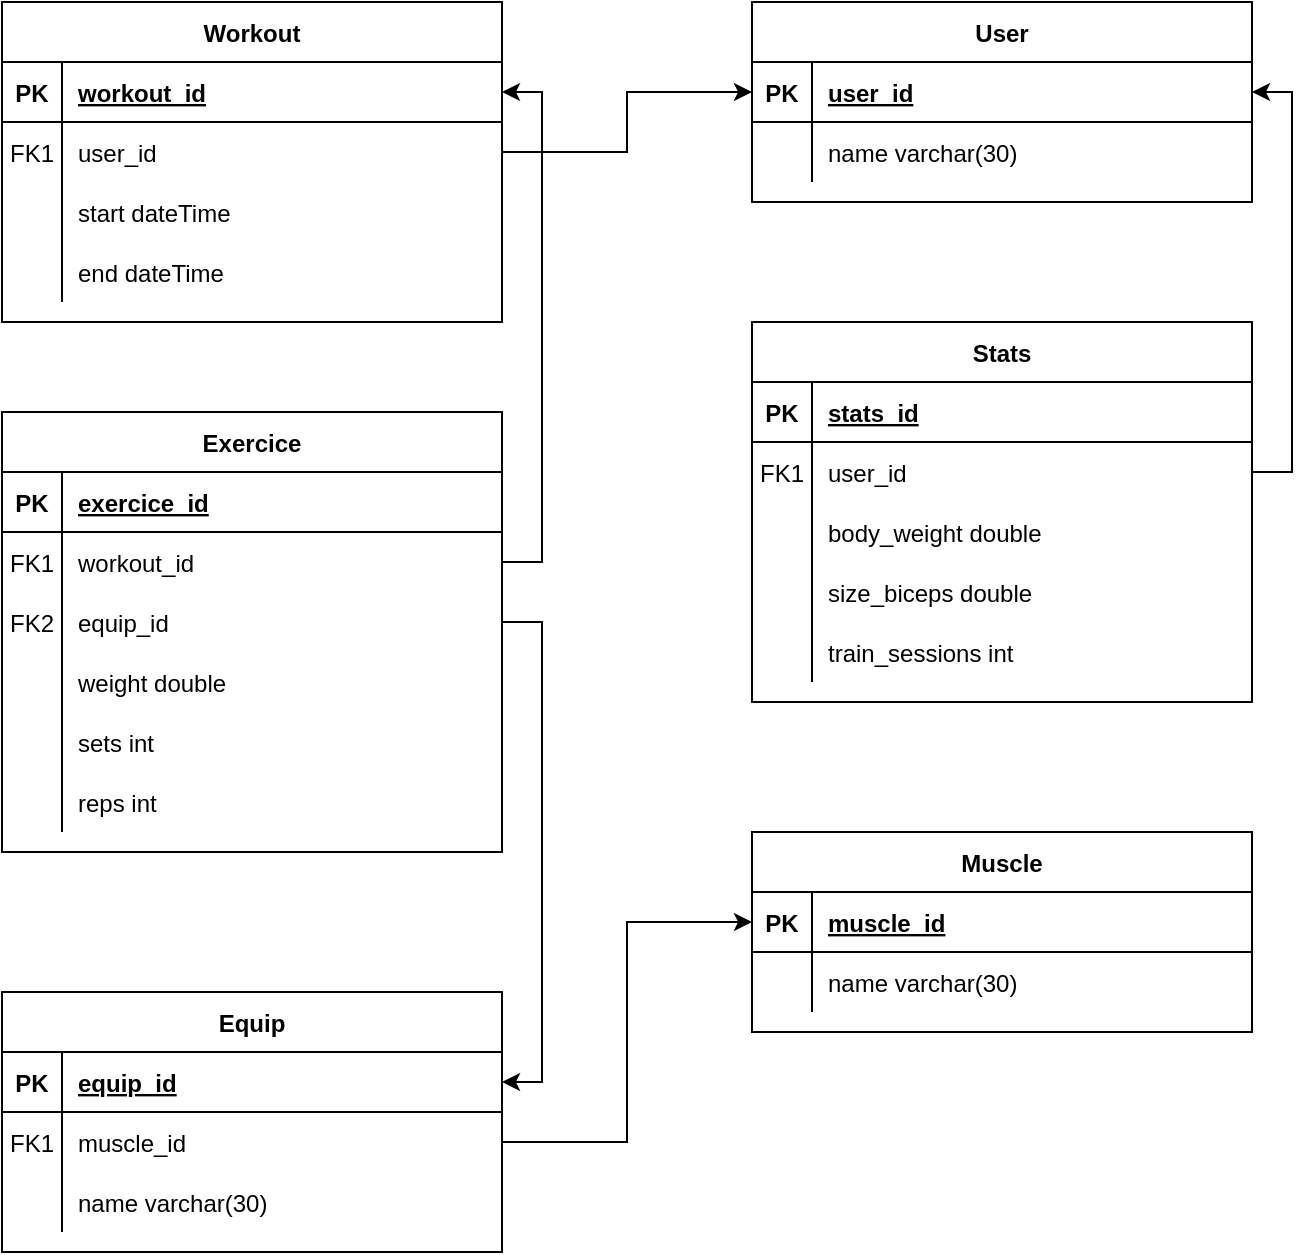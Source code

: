 <mxfile version="24.7.1" type="device">
  <diagram id="R2lEEEUBdFMjLlhIrx00" name="Page-1">
    <mxGraphModel dx="830" dy="505" grid="1" gridSize="10" guides="1" tooltips="1" connect="1" arrows="1" fold="1" page="1" pageScale="1" pageWidth="850" pageHeight="1100" math="0" shadow="0" extFonts="Permanent Marker^https://fonts.googleapis.com/css?family=Permanent+Marker">
      <root>
        <mxCell id="0" />
        <mxCell id="1" parent="0" />
        <mxCell id="C-vyLk0tnHw3VtMMgP7b-23" value="Equip" style="shape=table;startSize=30;container=1;collapsible=1;childLayout=tableLayout;fixedRows=1;rowLines=0;fontStyle=1;align=center;resizeLast=1;" parent="1" vertex="1">
          <mxGeometry x="50" y="530" width="250" height="130" as="geometry" />
        </mxCell>
        <mxCell id="C-vyLk0tnHw3VtMMgP7b-24" value="" style="shape=partialRectangle;collapsible=0;dropTarget=0;pointerEvents=0;fillColor=none;points=[[0,0.5],[1,0.5]];portConstraint=eastwest;top=0;left=0;right=0;bottom=1;" parent="C-vyLk0tnHw3VtMMgP7b-23" vertex="1">
          <mxGeometry y="30" width="250" height="30" as="geometry" />
        </mxCell>
        <mxCell id="C-vyLk0tnHw3VtMMgP7b-25" value="PK" style="shape=partialRectangle;overflow=hidden;connectable=0;fillColor=none;top=0;left=0;bottom=0;right=0;fontStyle=1;" parent="C-vyLk0tnHw3VtMMgP7b-24" vertex="1">
          <mxGeometry width="30" height="30" as="geometry">
            <mxRectangle width="30" height="30" as="alternateBounds" />
          </mxGeometry>
        </mxCell>
        <mxCell id="C-vyLk0tnHw3VtMMgP7b-26" value="equip_id" style="shape=partialRectangle;overflow=hidden;connectable=0;fillColor=none;top=0;left=0;bottom=0;right=0;align=left;spacingLeft=6;fontStyle=5;" parent="C-vyLk0tnHw3VtMMgP7b-24" vertex="1">
          <mxGeometry x="30" width="220" height="30" as="geometry">
            <mxRectangle width="220" height="30" as="alternateBounds" />
          </mxGeometry>
        </mxCell>
        <mxCell id="KveuEPVgGUg5Liwn1G_b-1" style="shape=partialRectangle;collapsible=0;dropTarget=0;pointerEvents=0;fillColor=none;points=[[0,0.5],[1,0.5]];portConstraint=eastwest;top=0;left=0;right=0;bottom=0;" vertex="1" parent="C-vyLk0tnHw3VtMMgP7b-23">
          <mxGeometry y="60" width="250" height="30" as="geometry" />
        </mxCell>
        <mxCell id="KveuEPVgGUg5Liwn1G_b-2" value="FK1" style="shape=partialRectangle;overflow=hidden;connectable=0;fillColor=none;top=0;left=0;bottom=0;right=0;" vertex="1" parent="KveuEPVgGUg5Liwn1G_b-1">
          <mxGeometry width="30" height="30" as="geometry">
            <mxRectangle width="30" height="30" as="alternateBounds" />
          </mxGeometry>
        </mxCell>
        <mxCell id="KveuEPVgGUg5Liwn1G_b-3" value="muscle_id" style="shape=partialRectangle;overflow=hidden;connectable=0;fillColor=none;top=0;left=0;bottom=0;right=0;align=left;spacingLeft=6;" vertex="1" parent="KveuEPVgGUg5Liwn1G_b-1">
          <mxGeometry x="30" width="220" height="30" as="geometry">
            <mxRectangle width="220" height="30" as="alternateBounds" />
          </mxGeometry>
        </mxCell>
        <mxCell id="C-vyLk0tnHw3VtMMgP7b-27" value="" style="shape=partialRectangle;collapsible=0;dropTarget=0;pointerEvents=0;fillColor=none;points=[[0,0.5],[1,0.5]];portConstraint=eastwest;top=0;left=0;right=0;bottom=0;" parent="C-vyLk0tnHw3VtMMgP7b-23" vertex="1">
          <mxGeometry y="90" width="250" height="30" as="geometry" />
        </mxCell>
        <mxCell id="C-vyLk0tnHw3VtMMgP7b-28" value="" style="shape=partialRectangle;overflow=hidden;connectable=0;fillColor=none;top=0;left=0;bottom=0;right=0;" parent="C-vyLk0tnHw3VtMMgP7b-27" vertex="1">
          <mxGeometry width="30" height="30" as="geometry">
            <mxRectangle width="30" height="30" as="alternateBounds" />
          </mxGeometry>
        </mxCell>
        <mxCell id="C-vyLk0tnHw3VtMMgP7b-29" value="name varchar(30)" style="shape=partialRectangle;overflow=hidden;connectable=0;fillColor=none;top=0;left=0;bottom=0;right=0;align=left;spacingLeft=6;" parent="C-vyLk0tnHw3VtMMgP7b-27" vertex="1">
          <mxGeometry x="30" width="220" height="30" as="geometry">
            <mxRectangle width="220" height="30" as="alternateBounds" />
          </mxGeometry>
        </mxCell>
        <mxCell id="KveuEPVgGUg5Liwn1G_b-4" value="User" style="shape=table;startSize=30;container=1;collapsible=1;childLayout=tableLayout;fixedRows=1;rowLines=0;fontStyle=1;align=center;resizeLast=1;" vertex="1" parent="1">
          <mxGeometry x="425" y="35" width="250" height="100" as="geometry" />
        </mxCell>
        <mxCell id="KveuEPVgGUg5Liwn1G_b-5" value="" style="shape=partialRectangle;collapsible=0;dropTarget=0;pointerEvents=0;fillColor=none;points=[[0,0.5],[1,0.5]];portConstraint=eastwest;top=0;left=0;right=0;bottom=1;" vertex="1" parent="KveuEPVgGUg5Liwn1G_b-4">
          <mxGeometry y="30" width="250" height="30" as="geometry" />
        </mxCell>
        <mxCell id="KveuEPVgGUg5Liwn1G_b-6" value="PK" style="shape=partialRectangle;overflow=hidden;connectable=0;fillColor=none;top=0;left=0;bottom=0;right=0;fontStyle=1;" vertex="1" parent="KveuEPVgGUg5Liwn1G_b-5">
          <mxGeometry width="30" height="30" as="geometry">
            <mxRectangle width="30" height="30" as="alternateBounds" />
          </mxGeometry>
        </mxCell>
        <mxCell id="KveuEPVgGUg5Liwn1G_b-7" value="user_id" style="shape=partialRectangle;overflow=hidden;connectable=0;fillColor=none;top=0;left=0;bottom=0;right=0;align=left;spacingLeft=6;fontStyle=5;" vertex="1" parent="KveuEPVgGUg5Liwn1G_b-5">
          <mxGeometry x="30" width="220" height="30" as="geometry">
            <mxRectangle width="220" height="30" as="alternateBounds" />
          </mxGeometry>
        </mxCell>
        <mxCell id="KveuEPVgGUg5Liwn1G_b-8" value="" style="shape=partialRectangle;collapsible=0;dropTarget=0;pointerEvents=0;fillColor=none;points=[[0,0.5],[1,0.5]];portConstraint=eastwest;top=0;left=0;right=0;bottom=0;" vertex="1" parent="KveuEPVgGUg5Liwn1G_b-4">
          <mxGeometry y="60" width="250" height="30" as="geometry" />
        </mxCell>
        <mxCell id="KveuEPVgGUg5Liwn1G_b-9" value="" style="shape=partialRectangle;overflow=hidden;connectable=0;fillColor=none;top=0;left=0;bottom=0;right=0;" vertex="1" parent="KveuEPVgGUg5Liwn1G_b-8">
          <mxGeometry width="30" height="30" as="geometry">
            <mxRectangle width="30" height="30" as="alternateBounds" />
          </mxGeometry>
        </mxCell>
        <mxCell id="KveuEPVgGUg5Liwn1G_b-10" value="name varchar(30)" style="shape=partialRectangle;overflow=hidden;connectable=0;fillColor=none;top=0;left=0;bottom=0;right=0;align=left;spacingLeft=6;" vertex="1" parent="KveuEPVgGUg5Liwn1G_b-8">
          <mxGeometry x="30" width="220" height="30" as="geometry">
            <mxRectangle width="220" height="30" as="alternateBounds" />
          </mxGeometry>
        </mxCell>
        <mxCell id="KveuEPVgGUg5Liwn1G_b-14" value="Workout" style="shape=table;startSize=30;container=1;collapsible=1;childLayout=tableLayout;fixedRows=1;rowLines=0;fontStyle=1;align=center;resizeLast=1;" vertex="1" parent="1">
          <mxGeometry x="50" y="35" width="250" height="160" as="geometry" />
        </mxCell>
        <mxCell id="KveuEPVgGUg5Liwn1G_b-15" value="" style="shape=partialRectangle;collapsible=0;dropTarget=0;pointerEvents=0;fillColor=none;points=[[0,0.5],[1,0.5]];portConstraint=eastwest;top=0;left=0;right=0;bottom=1;" vertex="1" parent="KveuEPVgGUg5Liwn1G_b-14">
          <mxGeometry y="30" width="250" height="30" as="geometry" />
        </mxCell>
        <mxCell id="KveuEPVgGUg5Liwn1G_b-16" value="PK" style="shape=partialRectangle;overflow=hidden;connectable=0;fillColor=none;top=0;left=0;bottom=0;right=0;fontStyle=1;" vertex="1" parent="KveuEPVgGUg5Liwn1G_b-15">
          <mxGeometry width="30" height="30" as="geometry">
            <mxRectangle width="30" height="30" as="alternateBounds" />
          </mxGeometry>
        </mxCell>
        <mxCell id="KveuEPVgGUg5Liwn1G_b-17" value="workout_id" style="shape=partialRectangle;overflow=hidden;connectable=0;fillColor=none;top=0;left=0;bottom=0;right=0;align=left;spacingLeft=6;fontStyle=5;" vertex="1" parent="KveuEPVgGUg5Liwn1G_b-15">
          <mxGeometry x="30" width="220" height="30" as="geometry">
            <mxRectangle width="220" height="30" as="alternateBounds" />
          </mxGeometry>
        </mxCell>
        <mxCell id="KveuEPVgGUg5Liwn1G_b-21" style="shape=partialRectangle;collapsible=0;dropTarget=0;pointerEvents=0;fillColor=none;points=[[0,0.5],[1,0.5]];portConstraint=eastwest;top=0;left=0;right=0;bottom=0;" vertex="1" parent="KveuEPVgGUg5Liwn1G_b-14">
          <mxGeometry y="60" width="250" height="30" as="geometry" />
        </mxCell>
        <mxCell id="KveuEPVgGUg5Liwn1G_b-22" value="FK1" style="shape=partialRectangle;overflow=hidden;connectable=0;fillColor=none;top=0;left=0;bottom=0;right=0;" vertex="1" parent="KveuEPVgGUg5Liwn1G_b-21">
          <mxGeometry width="30" height="30" as="geometry">
            <mxRectangle width="30" height="30" as="alternateBounds" />
          </mxGeometry>
        </mxCell>
        <mxCell id="KveuEPVgGUg5Liwn1G_b-23" value="user_id" style="shape=partialRectangle;overflow=hidden;connectable=0;fillColor=none;top=0;left=0;bottom=0;right=0;align=left;spacingLeft=6;" vertex="1" parent="KveuEPVgGUg5Liwn1G_b-21">
          <mxGeometry x="30" width="220" height="30" as="geometry">
            <mxRectangle width="220" height="30" as="alternateBounds" />
          </mxGeometry>
        </mxCell>
        <mxCell id="KveuEPVgGUg5Liwn1G_b-66" style="shape=partialRectangle;collapsible=0;dropTarget=0;pointerEvents=0;fillColor=none;points=[[0,0.5],[1,0.5]];portConstraint=eastwest;top=0;left=0;right=0;bottom=0;" vertex="1" parent="KveuEPVgGUg5Liwn1G_b-14">
          <mxGeometry y="90" width="250" height="30" as="geometry" />
        </mxCell>
        <mxCell id="KveuEPVgGUg5Liwn1G_b-67" style="shape=partialRectangle;overflow=hidden;connectable=0;fillColor=none;top=0;left=0;bottom=0;right=0;" vertex="1" parent="KveuEPVgGUg5Liwn1G_b-66">
          <mxGeometry width="30" height="30" as="geometry">
            <mxRectangle width="30" height="30" as="alternateBounds" />
          </mxGeometry>
        </mxCell>
        <mxCell id="KveuEPVgGUg5Liwn1G_b-68" value="start dateTime" style="shape=partialRectangle;overflow=hidden;connectable=0;fillColor=none;top=0;left=0;bottom=0;right=0;align=left;spacingLeft=6;" vertex="1" parent="KveuEPVgGUg5Liwn1G_b-66">
          <mxGeometry x="30" width="220" height="30" as="geometry">
            <mxRectangle width="220" height="30" as="alternateBounds" />
          </mxGeometry>
        </mxCell>
        <mxCell id="KveuEPVgGUg5Liwn1G_b-69" style="shape=partialRectangle;collapsible=0;dropTarget=0;pointerEvents=0;fillColor=none;points=[[0,0.5],[1,0.5]];portConstraint=eastwest;top=0;left=0;right=0;bottom=0;" vertex="1" parent="KveuEPVgGUg5Liwn1G_b-14">
          <mxGeometry y="120" width="250" height="30" as="geometry" />
        </mxCell>
        <mxCell id="KveuEPVgGUg5Liwn1G_b-70" style="shape=partialRectangle;overflow=hidden;connectable=0;fillColor=none;top=0;left=0;bottom=0;right=0;" vertex="1" parent="KveuEPVgGUg5Liwn1G_b-69">
          <mxGeometry width="30" height="30" as="geometry">
            <mxRectangle width="30" height="30" as="alternateBounds" />
          </mxGeometry>
        </mxCell>
        <mxCell id="KveuEPVgGUg5Liwn1G_b-71" value="end dateTime" style="shape=partialRectangle;overflow=hidden;connectable=0;fillColor=none;top=0;left=0;bottom=0;right=0;align=left;spacingLeft=6;" vertex="1" parent="KveuEPVgGUg5Liwn1G_b-69">
          <mxGeometry x="30" width="220" height="30" as="geometry">
            <mxRectangle width="220" height="30" as="alternateBounds" />
          </mxGeometry>
        </mxCell>
        <mxCell id="KveuEPVgGUg5Liwn1G_b-27" style="edgeStyle=orthogonalEdgeStyle;rounded=0;orthogonalLoop=1;jettySize=auto;html=1;exitX=0;exitY=0.5;exitDx=0;exitDy=0;entryX=0;entryY=0.5;entryDx=0;entryDy=0;" edge="1" parent="1" source="KveuEPVgGUg5Liwn1G_b-18" target="C-vyLk0tnHw3VtMMgP7b-24">
          <mxGeometry relative="1" as="geometry" />
        </mxCell>
        <mxCell id="KveuEPVgGUg5Liwn1G_b-28" style="edgeStyle=orthogonalEdgeStyle;rounded=0;orthogonalLoop=1;jettySize=auto;html=1;exitX=1;exitY=0.5;exitDx=0;exitDy=0;entryX=0;entryY=0.5;entryDx=0;entryDy=0;" edge="1" parent="1" source="KveuEPVgGUg5Liwn1G_b-21" target="KveuEPVgGUg5Liwn1G_b-5">
          <mxGeometry relative="1" as="geometry" />
        </mxCell>
        <mxCell id="KveuEPVgGUg5Liwn1G_b-29" value="Stats" style="shape=table;startSize=30;container=1;collapsible=1;childLayout=tableLayout;fixedRows=1;rowLines=0;fontStyle=1;align=center;resizeLast=1;" vertex="1" parent="1">
          <mxGeometry x="425" y="195" width="250" height="190" as="geometry">
            <mxRectangle x="425" y="195" width="70" height="30" as="alternateBounds" />
          </mxGeometry>
        </mxCell>
        <mxCell id="KveuEPVgGUg5Liwn1G_b-30" value="" style="shape=partialRectangle;collapsible=0;dropTarget=0;pointerEvents=0;fillColor=none;points=[[0,0.5],[1,0.5]];portConstraint=eastwest;top=0;left=0;right=0;bottom=1;" vertex="1" parent="KveuEPVgGUg5Liwn1G_b-29">
          <mxGeometry y="30" width="250" height="30" as="geometry" />
        </mxCell>
        <mxCell id="KveuEPVgGUg5Liwn1G_b-31" value="PK" style="shape=partialRectangle;overflow=hidden;connectable=0;fillColor=none;top=0;left=0;bottom=0;right=0;fontStyle=1;" vertex="1" parent="KveuEPVgGUg5Liwn1G_b-30">
          <mxGeometry width="30" height="30" as="geometry">
            <mxRectangle width="30" height="30" as="alternateBounds" />
          </mxGeometry>
        </mxCell>
        <mxCell id="KveuEPVgGUg5Liwn1G_b-32" value="stats_id" style="shape=partialRectangle;overflow=hidden;connectable=0;fillColor=none;top=0;left=0;bottom=0;right=0;align=left;spacingLeft=6;fontStyle=5;" vertex="1" parent="KveuEPVgGUg5Liwn1G_b-30">
          <mxGeometry x="30" width="220" height="30" as="geometry">
            <mxRectangle width="220" height="30" as="alternateBounds" />
          </mxGeometry>
        </mxCell>
        <mxCell id="KveuEPVgGUg5Liwn1G_b-36" style="shape=partialRectangle;collapsible=0;dropTarget=0;pointerEvents=0;fillColor=none;points=[[0,0.5],[1,0.5]];portConstraint=eastwest;top=0;left=0;right=0;bottom=0;" vertex="1" parent="KveuEPVgGUg5Liwn1G_b-29">
          <mxGeometry y="60" width="250" height="30" as="geometry" />
        </mxCell>
        <mxCell id="KveuEPVgGUg5Liwn1G_b-37" value="FK1" style="shape=partialRectangle;overflow=hidden;connectable=0;fillColor=none;top=0;left=0;bottom=0;right=0;" vertex="1" parent="KveuEPVgGUg5Liwn1G_b-36">
          <mxGeometry width="30" height="30" as="geometry">
            <mxRectangle width="30" height="30" as="alternateBounds" />
          </mxGeometry>
        </mxCell>
        <mxCell id="KveuEPVgGUg5Liwn1G_b-38" value="user_id" style="shape=partialRectangle;overflow=hidden;connectable=0;fillColor=none;top=0;left=0;bottom=0;right=0;align=left;spacingLeft=6;" vertex="1" parent="KveuEPVgGUg5Liwn1G_b-36">
          <mxGeometry x="30" width="220" height="30" as="geometry">
            <mxRectangle width="220" height="30" as="alternateBounds" />
          </mxGeometry>
        </mxCell>
        <mxCell id="KveuEPVgGUg5Liwn1G_b-39" style="shape=partialRectangle;collapsible=0;dropTarget=0;pointerEvents=0;fillColor=none;points=[[0,0.5],[1,0.5]];portConstraint=eastwest;top=0;left=0;right=0;bottom=0;" vertex="1" parent="KveuEPVgGUg5Liwn1G_b-29">
          <mxGeometry y="90" width="250" height="30" as="geometry" />
        </mxCell>
        <mxCell id="KveuEPVgGUg5Liwn1G_b-40" style="shape=partialRectangle;overflow=hidden;connectable=0;fillColor=none;top=0;left=0;bottom=0;right=0;" vertex="1" parent="KveuEPVgGUg5Liwn1G_b-39">
          <mxGeometry width="30" height="30" as="geometry">
            <mxRectangle width="30" height="30" as="alternateBounds" />
          </mxGeometry>
        </mxCell>
        <mxCell id="KveuEPVgGUg5Liwn1G_b-41" value="body_weight double" style="shape=partialRectangle;overflow=hidden;connectable=0;fillColor=none;top=0;left=0;bottom=0;right=0;align=left;spacingLeft=6;" vertex="1" parent="KveuEPVgGUg5Liwn1G_b-39">
          <mxGeometry x="30" width="220" height="30" as="geometry">
            <mxRectangle width="220" height="30" as="alternateBounds" />
          </mxGeometry>
        </mxCell>
        <mxCell id="KveuEPVgGUg5Liwn1G_b-43" style="shape=partialRectangle;collapsible=0;dropTarget=0;pointerEvents=0;fillColor=none;points=[[0,0.5],[1,0.5]];portConstraint=eastwest;top=0;left=0;right=0;bottom=0;" vertex="1" parent="KveuEPVgGUg5Liwn1G_b-29">
          <mxGeometry y="120" width="250" height="30" as="geometry" />
        </mxCell>
        <mxCell id="KveuEPVgGUg5Liwn1G_b-44" style="shape=partialRectangle;overflow=hidden;connectable=0;fillColor=none;top=0;left=0;bottom=0;right=0;" vertex="1" parent="KveuEPVgGUg5Liwn1G_b-43">
          <mxGeometry width="30" height="30" as="geometry">
            <mxRectangle width="30" height="30" as="alternateBounds" />
          </mxGeometry>
        </mxCell>
        <mxCell id="KveuEPVgGUg5Liwn1G_b-45" value="size_biceps double" style="shape=partialRectangle;overflow=hidden;connectable=0;fillColor=none;top=0;left=0;bottom=0;right=0;align=left;spacingLeft=6;" vertex="1" parent="KveuEPVgGUg5Liwn1G_b-43">
          <mxGeometry x="30" width="220" height="30" as="geometry">
            <mxRectangle width="220" height="30" as="alternateBounds" />
          </mxGeometry>
        </mxCell>
        <mxCell id="KveuEPVgGUg5Liwn1G_b-46" style="shape=partialRectangle;collapsible=0;dropTarget=0;pointerEvents=0;fillColor=none;points=[[0,0.5],[1,0.5]];portConstraint=eastwest;top=0;left=0;right=0;bottom=0;" vertex="1" parent="KveuEPVgGUg5Liwn1G_b-29">
          <mxGeometry y="150" width="250" height="30" as="geometry" />
        </mxCell>
        <mxCell id="KveuEPVgGUg5Liwn1G_b-47" style="shape=partialRectangle;overflow=hidden;connectable=0;fillColor=none;top=0;left=0;bottom=0;right=0;" vertex="1" parent="KveuEPVgGUg5Liwn1G_b-46">
          <mxGeometry width="30" height="30" as="geometry">
            <mxRectangle width="30" height="30" as="alternateBounds" />
          </mxGeometry>
        </mxCell>
        <mxCell id="KveuEPVgGUg5Liwn1G_b-48" value="train_sessions int" style="shape=partialRectangle;overflow=hidden;connectable=0;fillColor=none;top=0;left=0;bottom=0;right=0;align=left;spacingLeft=6;" vertex="1" parent="KveuEPVgGUg5Liwn1G_b-46">
          <mxGeometry x="30" width="220" height="30" as="geometry">
            <mxRectangle width="220" height="30" as="alternateBounds" />
          </mxGeometry>
        </mxCell>
        <mxCell id="KveuEPVgGUg5Liwn1G_b-42" style="edgeStyle=orthogonalEdgeStyle;rounded=0;orthogonalLoop=1;jettySize=auto;html=1;exitX=1;exitY=0.5;exitDx=0;exitDy=0;entryX=1;entryY=0.5;entryDx=0;entryDy=0;" edge="1" parent="1" source="KveuEPVgGUg5Liwn1G_b-36" target="KveuEPVgGUg5Liwn1G_b-5">
          <mxGeometry relative="1" as="geometry" />
        </mxCell>
        <mxCell id="KveuEPVgGUg5Liwn1G_b-52" value="Exercice" style="shape=table;startSize=30;container=1;collapsible=1;childLayout=tableLayout;fixedRows=1;rowLines=0;fontStyle=1;align=center;resizeLast=1;" vertex="1" parent="1">
          <mxGeometry x="50" y="240" width="250" height="220" as="geometry" />
        </mxCell>
        <mxCell id="KveuEPVgGUg5Liwn1G_b-53" value="" style="shape=partialRectangle;collapsible=0;dropTarget=0;pointerEvents=0;fillColor=none;points=[[0,0.5],[1,0.5]];portConstraint=eastwest;top=0;left=0;right=0;bottom=1;" vertex="1" parent="KveuEPVgGUg5Liwn1G_b-52">
          <mxGeometry y="30" width="250" height="30" as="geometry" />
        </mxCell>
        <mxCell id="KveuEPVgGUg5Liwn1G_b-54" value="PK" style="shape=partialRectangle;overflow=hidden;connectable=0;fillColor=none;top=0;left=0;bottom=0;right=0;fontStyle=1;" vertex="1" parent="KveuEPVgGUg5Liwn1G_b-53">
          <mxGeometry width="30" height="30" as="geometry">
            <mxRectangle width="30" height="30" as="alternateBounds" />
          </mxGeometry>
        </mxCell>
        <mxCell id="KveuEPVgGUg5Liwn1G_b-55" value="exercice_id" style="shape=partialRectangle;overflow=hidden;connectable=0;fillColor=none;top=0;left=0;bottom=0;right=0;align=left;spacingLeft=6;fontStyle=5;" vertex="1" parent="KveuEPVgGUg5Liwn1G_b-53">
          <mxGeometry x="30" width="220" height="30" as="geometry">
            <mxRectangle width="220" height="30" as="alternateBounds" />
          </mxGeometry>
        </mxCell>
        <mxCell id="KveuEPVgGUg5Liwn1G_b-56" value="" style="shape=partialRectangle;collapsible=0;dropTarget=0;pointerEvents=0;fillColor=none;points=[[0,0.5],[1,0.5]];portConstraint=eastwest;top=0;left=0;right=0;bottom=0;" vertex="1" parent="KveuEPVgGUg5Liwn1G_b-52">
          <mxGeometry y="60" width="250" height="30" as="geometry" />
        </mxCell>
        <mxCell id="KveuEPVgGUg5Liwn1G_b-57" value="FK1" style="shape=partialRectangle;overflow=hidden;connectable=0;fillColor=none;top=0;left=0;bottom=0;right=0;" vertex="1" parent="KveuEPVgGUg5Liwn1G_b-56">
          <mxGeometry width="30" height="30" as="geometry">
            <mxRectangle width="30" height="30" as="alternateBounds" />
          </mxGeometry>
        </mxCell>
        <mxCell id="KveuEPVgGUg5Liwn1G_b-58" value="workout_id" style="shape=partialRectangle;overflow=hidden;connectable=0;fillColor=none;top=0;left=0;bottom=0;right=0;align=left;spacingLeft=6;" vertex="1" parent="KveuEPVgGUg5Liwn1G_b-56">
          <mxGeometry x="30" width="220" height="30" as="geometry">
            <mxRectangle width="220" height="30" as="alternateBounds" />
          </mxGeometry>
        </mxCell>
        <mxCell id="KveuEPVgGUg5Liwn1G_b-81" style="shape=partialRectangle;collapsible=0;dropTarget=0;pointerEvents=0;fillColor=none;points=[[0,0.5],[1,0.5]];portConstraint=eastwest;top=0;left=0;right=0;bottom=0;" vertex="1" parent="KveuEPVgGUg5Liwn1G_b-52">
          <mxGeometry y="90" width="250" height="30" as="geometry" />
        </mxCell>
        <mxCell id="KveuEPVgGUg5Liwn1G_b-82" value="FK2" style="shape=partialRectangle;overflow=hidden;connectable=0;fillColor=none;top=0;left=0;bottom=0;right=0;" vertex="1" parent="KveuEPVgGUg5Liwn1G_b-81">
          <mxGeometry width="30" height="30" as="geometry">
            <mxRectangle width="30" height="30" as="alternateBounds" />
          </mxGeometry>
        </mxCell>
        <mxCell id="KveuEPVgGUg5Liwn1G_b-83" value="equip_id" style="shape=partialRectangle;overflow=hidden;connectable=0;fillColor=none;top=0;left=0;bottom=0;right=0;align=left;spacingLeft=6;" vertex="1" parent="KveuEPVgGUg5Liwn1G_b-81">
          <mxGeometry x="30" width="220" height="30" as="geometry">
            <mxRectangle width="220" height="30" as="alternateBounds" />
          </mxGeometry>
        </mxCell>
        <mxCell id="KveuEPVgGUg5Liwn1G_b-62" style="shape=partialRectangle;collapsible=0;dropTarget=0;pointerEvents=0;fillColor=none;points=[[0,0.5],[1,0.5]];portConstraint=eastwest;top=0;left=0;right=0;bottom=0;" vertex="1" parent="KveuEPVgGUg5Liwn1G_b-52">
          <mxGeometry y="120" width="250" height="30" as="geometry" />
        </mxCell>
        <mxCell id="KveuEPVgGUg5Liwn1G_b-63" style="shape=partialRectangle;overflow=hidden;connectable=0;fillColor=none;top=0;left=0;bottom=0;right=0;" vertex="1" parent="KveuEPVgGUg5Liwn1G_b-62">
          <mxGeometry width="30" height="30" as="geometry">
            <mxRectangle width="30" height="30" as="alternateBounds" />
          </mxGeometry>
        </mxCell>
        <mxCell id="KveuEPVgGUg5Liwn1G_b-64" value="weight double" style="shape=partialRectangle;overflow=hidden;connectable=0;fillColor=none;top=0;left=0;bottom=0;right=0;align=left;spacingLeft=6;" vertex="1" parent="KveuEPVgGUg5Liwn1G_b-62">
          <mxGeometry x="30" width="220" height="30" as="geometry">
            <mxRectangle width="220" height="30" as="alternateBounds" />
          </mxGeometry>
        </mxCell>
        <mxCell id="KveuEPVgGUg5Liwn1G_b-72" style="shape=partialRectangle;collapsible=0;dropTarget=0;pointerEvents=0;fillColor=none;points=[[0,0.5],[1,0.5]];portConstraint=eastwest;top=0;left=0;right=0;bottom=0;" vertex="1" parent="KveuEPVgGUg5Liwn1G_b-52">
          <mxGeometry y="150" width="250" height="30" as="geometry" />
        </mxCell>
        <mxCell id="KveuEPVgGUg5Liwn1G_b-73" style="shape=partialRectangle;overflow=hidden;connectable=0;fillColor=none;top=0;left=0;bottom=0;right=0;" vertex="1" parent="KveuEPVgGUg5Liwn1G_b-72">
          <mxGeometry width="30" height="30" as="geometry">
            <mxRectangle width="30" height="30" as="alternateBounds" />
          </mxGeometry>
        </mxCell>
        <mxCell id="KveuEPVgGUg5Liwn1G_b-74" value="sets int" style="shape=partialRectangle;overflow=hidden;connectable=0;fillColor=none;top=0;left=0;bottom=0;right=0;align=left;spacingLeft=6;" vertex="1" parent="KveuEPVgGUg5Liwn1G_b-72">
          <mxGeometry x="30" width="220" height="30" as="geometry">
            <mxRectangle width="220" height="30" as="alternateBounds" />
          </mxGeometry>
        </mxCell>
        <mxCell id="KveuEPVgGUg5Liwn1G_b-75" style="shape=partialRectangle;collapsible=0;dropTarget=0;pointerEvents=0;fillColor=none;points=[[0,0.5],[1,0.5]];portConstraint=eastwest;top=0;left=0;right=0;bottom=0;" vertex="1" parent="KveuEPVgGUg5Liwn1G_b-52">
          <mxGeometry y="180" width="250" height="30" as="geometry" />
        </mxCell>
        <mxCell id="KveuEPVgGUg5Liwn1G_b-76" style="shape=partialRectangle;overflow=hidden;connectable=0;fillColor=none;top=0;left=0;bottom=0;right=0;" vertex="1" parent="KveuEPVgGUg5Liwn1G_b-75">
          <mxGeometry width="30" height="30" as="geometry">
            <mxRectangle width="30" height="30" as="alternateBounds" />
          </mxGeometry>
        </mxCell>
        <mxCell id="KveuEPVgGUg5Liwn1G_b-77" value="reps int" style="shape=partialRectangle;overflow=hidden;connectable=0;fillColor=none;top=0;left=0;bottom=0;right=0;align=left;spacingLeft=6;" vertex="1" parent="KveuEPVgGUg5Liwn1G_b-75">
          <mxGeometry x="30" width="220" height="30" as="geometry">
            <mxRectangle width="220" height="30" as="alternateBounds" />
          </mxGeometry>
        </mxCell>
        <mxCell id="KveuEPVgGUg5Liwn1G_b-65" style="edgeStyle=orthogonalEdgeStyle;rounded=0;orthogonalLoop=1;jettySize=auto;html=1;exitX=1;exitY=0.5;exitDx=0;exitDy=0;entryX=1;entryY=0.5;entryDx=0;entryDy=0;" edge="1" parent="1" source="KveuEPVgGUg5Liwn1G_b-56" target="KveuEPVgGUg5Liwn1G_b-15">
          <mxGeometry relative="1" as="geometry" />
        </mxCell>
        <mxCell id="KveuEPVgGUg5Liwn1G_b-84" style="edgeStyle=orthogonalEdgeStyle;rounded=0;orthogonalLoop=1;jettySize=auto;html=1;exitX=1;exitY=0.5;exitDx=0;exitDy=0;entryX=1;entryY=0.5;entryDx=0;entryDy=0;" edge="1" parent="1" source="KveuEPVgGUg5Liwn1G_b-81" target="C-vyLk0tnHw3VtMMgP7b-24">
          <mxGeometry relative="1" as="geometry" />
        </mxCell>
        <mxCell id="KveuEPVgGUg5Liwn1G_b-85" value="Muscle" style="shape=table;startSize=30;container=1;collapsible=1;childLayout=tableLayout;fixedRows=1;rowLines=0;fontStyle=1;align=center;resizeLast=1;" vertex="1" parent="1">
          <mxGeometry x="425" y="450" width="250" height="100" as="geometry" />
        </mxCell>
        <mxCell id="KveuEPVgGUg5Liwn1G_b-86" value="" style="shape=partialRectangle;collapsible=0;dropTarget=0;pointerEvents=0;fillColor=none;points=[[0,0.5],[1,0.5]];portConstraint=eastwest;top=0;left=0;right=0;bottom=1;" vertex="1" parent="KveuEPVgGUg5Liwn1G_b-85">
          <mxGeometry y="30" width="250" height="30" as="geometry" />
        </mxCell>
        <mxCell id="KveuEPVgGUg5Liwn1G_b-87" value="PK" style="shape=partialRectangle;overflow=hidden;connectable=0;fillColor=none;top=0;left=0;bottom=0;right=0;fontStyle=1;" vertex="1" parent="KveuEPVgGUg5Liwn1G_b-86">
          <mxGeometry width="30" height="30" as="geometry">
            <mxRectangle width="30" height="30" as="alternateBounds" />
          </mxGeometry>
        </mxCell>
        <mxCell id="KveuEPVgGUg5Liwn1G_b-88" value="muscle_id" style="shape=partialRectangle;overflow=hidden;connectable=0;fillColor=none;top=0;left=0;bottom=0;right=0;align=left;spacingLeft=6;fontStyle=5;" vertex="1" parent="KveuEPVgGUg5Liwn1G_b-86">
          <mxGeometry x="30" width="220" height="30" as="geometry">
            <mxRectangle width="220" height="30" as="alternateBounds" />
          </mxGeometry>
        </mxCell>
        <mxCell id="KveuEPVgGUg5Liwn1G_b-89" value="" style="shape=partialRectangle;collapsible=0;dropTarget=0;pointerEvents=0;fillColor=none;points=[[0,0.5],[1,0.5]];portConstraint=eastwest;top=0;left=0;right=0;bottom=0;" vertex="1" parent="KveuEPVgGUg5Liwn1G_b-85">
          <mxGeometry y="60" width="250" height="30" as="geometry" />
        </mxCell>
        <mxCell id="KveuEPVgGUg5Liwn1G_b-90" value="" style="shape=partialRectangle;overflow=hidden;connectable=0;fillColor=none;top=0;left=0;bottom=0;right=0;" vertex="1" parent="KveuEPVgGUg5Liwn1G_b-89">
          <mxGeometry width="30" height="30" as="geometry">
            <mxRectangle width="30" height="30" as="alternateBounds" />
          </mxGeometry>
        </mxCell>
        <mxCell id="KveuEPVgGUg5Liwn1G_b-91" value="name varchar(30)" style="shape=partialRectangle;overflow=hidden;connectable=0;fillColor=none;top=0;left=0;bottom=0;right=0;align=left;spacingLeft=6;" vertex="1" parent="KveuEPVgGUg5Liwn1G_b-89">
          <mxGeometry x="30" width="220" height="30" as="geometry">
            <mxRectangle width="220" height="30" as="alternateBounds" />
          </mxGeometry>
        </mxCell>
        <mxCell id="KveuEPVgGUg5Liwn1G_b-95" style="edgeStyle=orthogonalEdgeStyle;rounded=0;orthogonalLoop=1;jettySize=auto;html=1;exitX=1;exitY=0.5;exitDx=0;exitDy=0;entryX=0;entryY=0.5;entryDx=0;entryDy=0;" edge="1" parent="1" source="KveuEPVgGUg5Liwn1G_b-1" target="KveuEPVgGUg5Liwn1G_b-86">
          <mxGeometry relative="1" as="geometry" />
        </mxCell>
      </root>
    </mxGraphModel>
  </diagram>
</mxfile>
